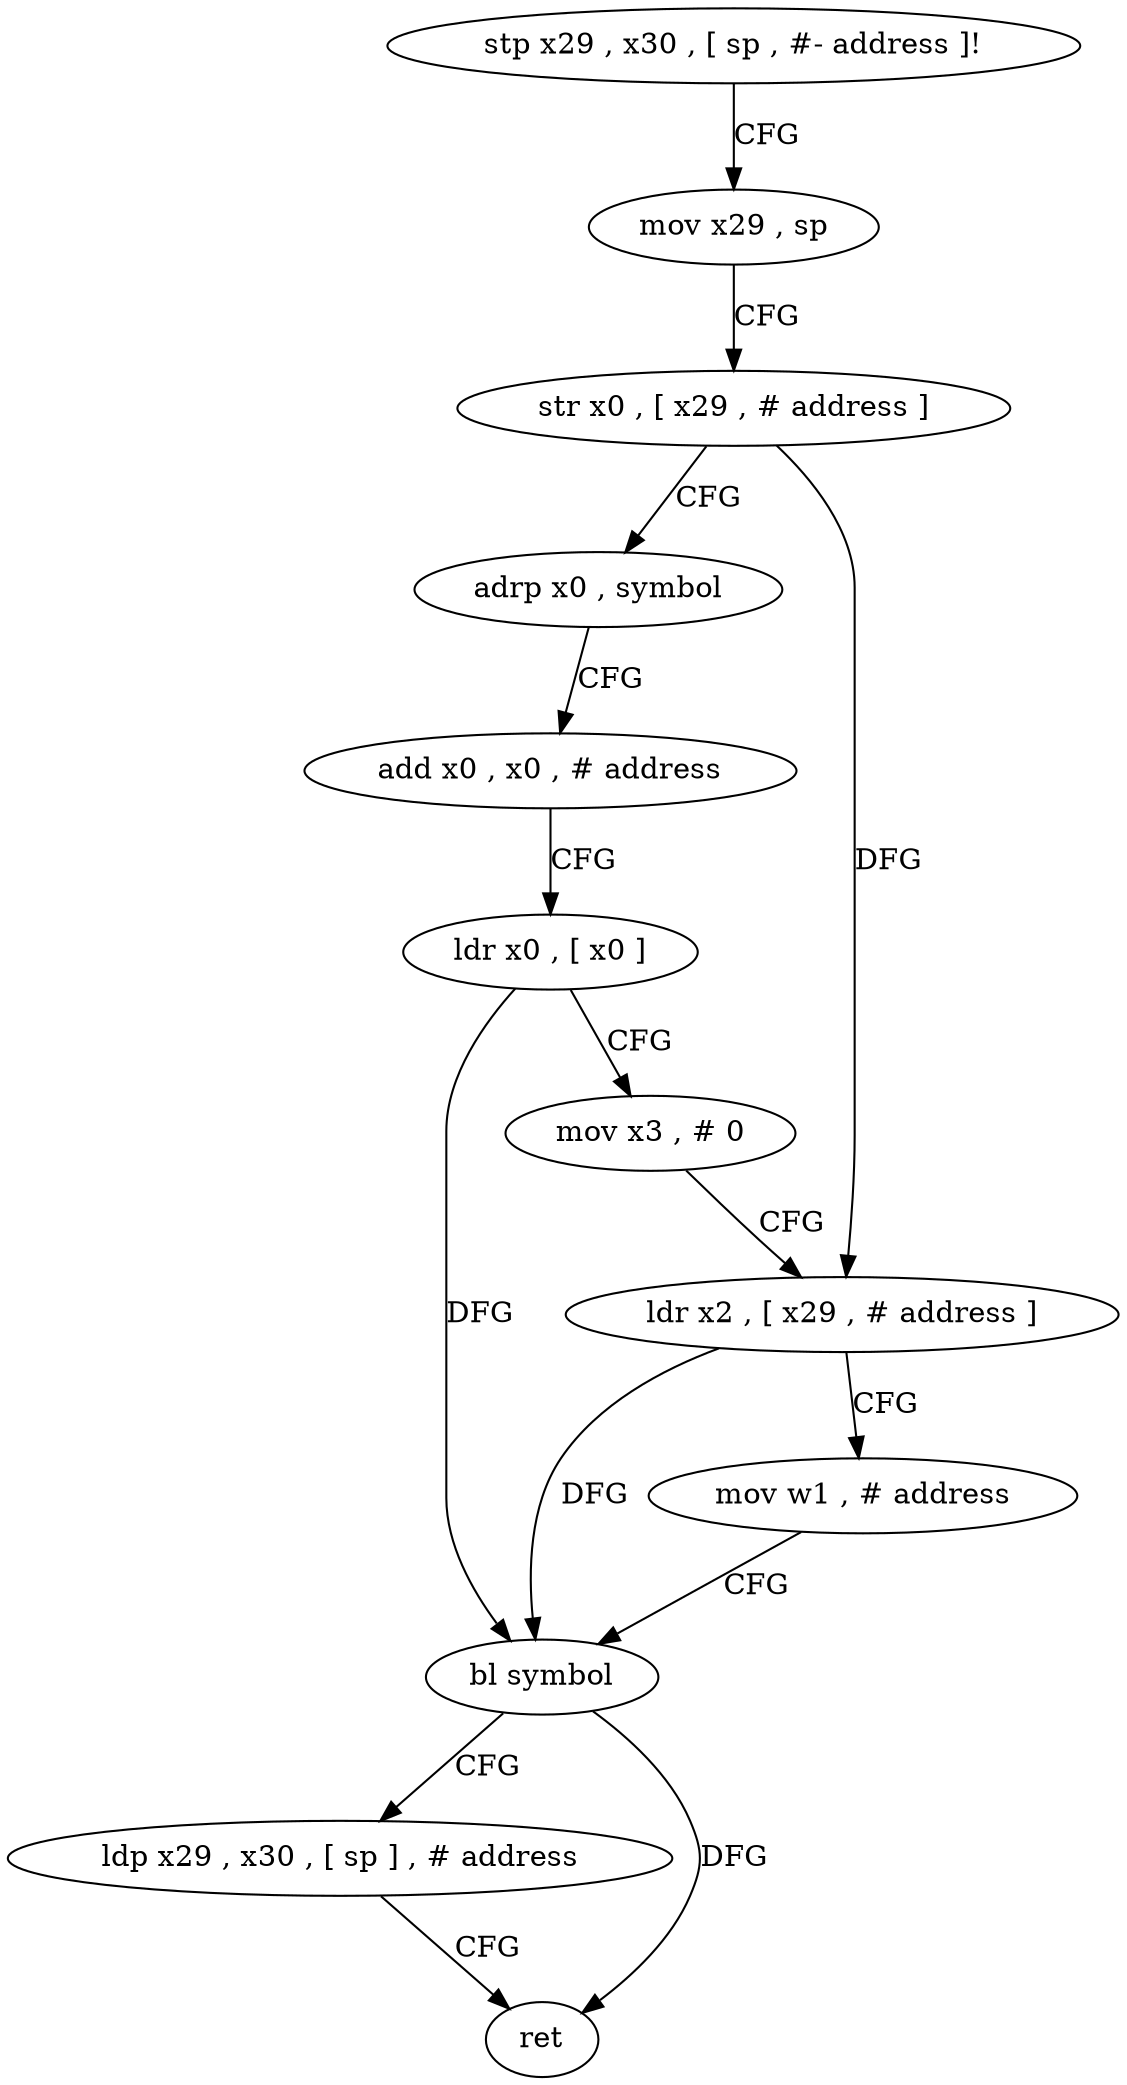 digraph "func" {
"4205468" [label = "stp x29 , x30 , [ sp , #- address ]!" ]
"4205472" [label = "mov x29 , sp" ]
"4205476" [label = "str x0 , [ x29 , # address ]" ]
"4205480" [label = "adrp x0 , symbol" ]
"4205484" [label = "add x0 , x0 , # address" ]
"4205488" [label = "ldr x0 , [ x0 ]" ]
"4205492" [label = "mov x3 , # 0" ]
"4205496" [label = "ldr x2 , [ x29 , # address ]" ]
"4205500" [label = "mov w1 , # address" ]
"4205504" [label = "bl symbol" ]
"4205508" [label = "ldp x29 , x30 , [ sp ] , # address" ]
"4205512" [label = "ret" ]
"4205468" -> "4205472" [ label = "CFG" ]
"4205472" -> "4205476" [ label = "CFG" ]
"4205476" -> "4205480" [ label = "CFG" ]
"4205476" -> "4205496" [ label = "DFG" ]
"4205480" -> "4205484" [ label = "CFG" ]
"4205484" -> "4205488" [ label = "CFG" ]
"4205488" -> "4205492" [ label = "CFG" ]
"4205488" -> "4205504" [ label = "DFG" ]
"4205492" -> "4205496" [ label = "CFG" ]
"4205496" -> "4205500" [ label = "CFG" ]
"4205496" -> "4205504" [ label = "DFG" ]
"4205500" -> "4205504" [ label = "CFG" ]
"4205504" -> "4205508" [ label = "CFG" ]
"4205504" -> "4205512" [ label = "DFG" ]
"4205508" -> "4205512" [ label = "CFG" ]
}
